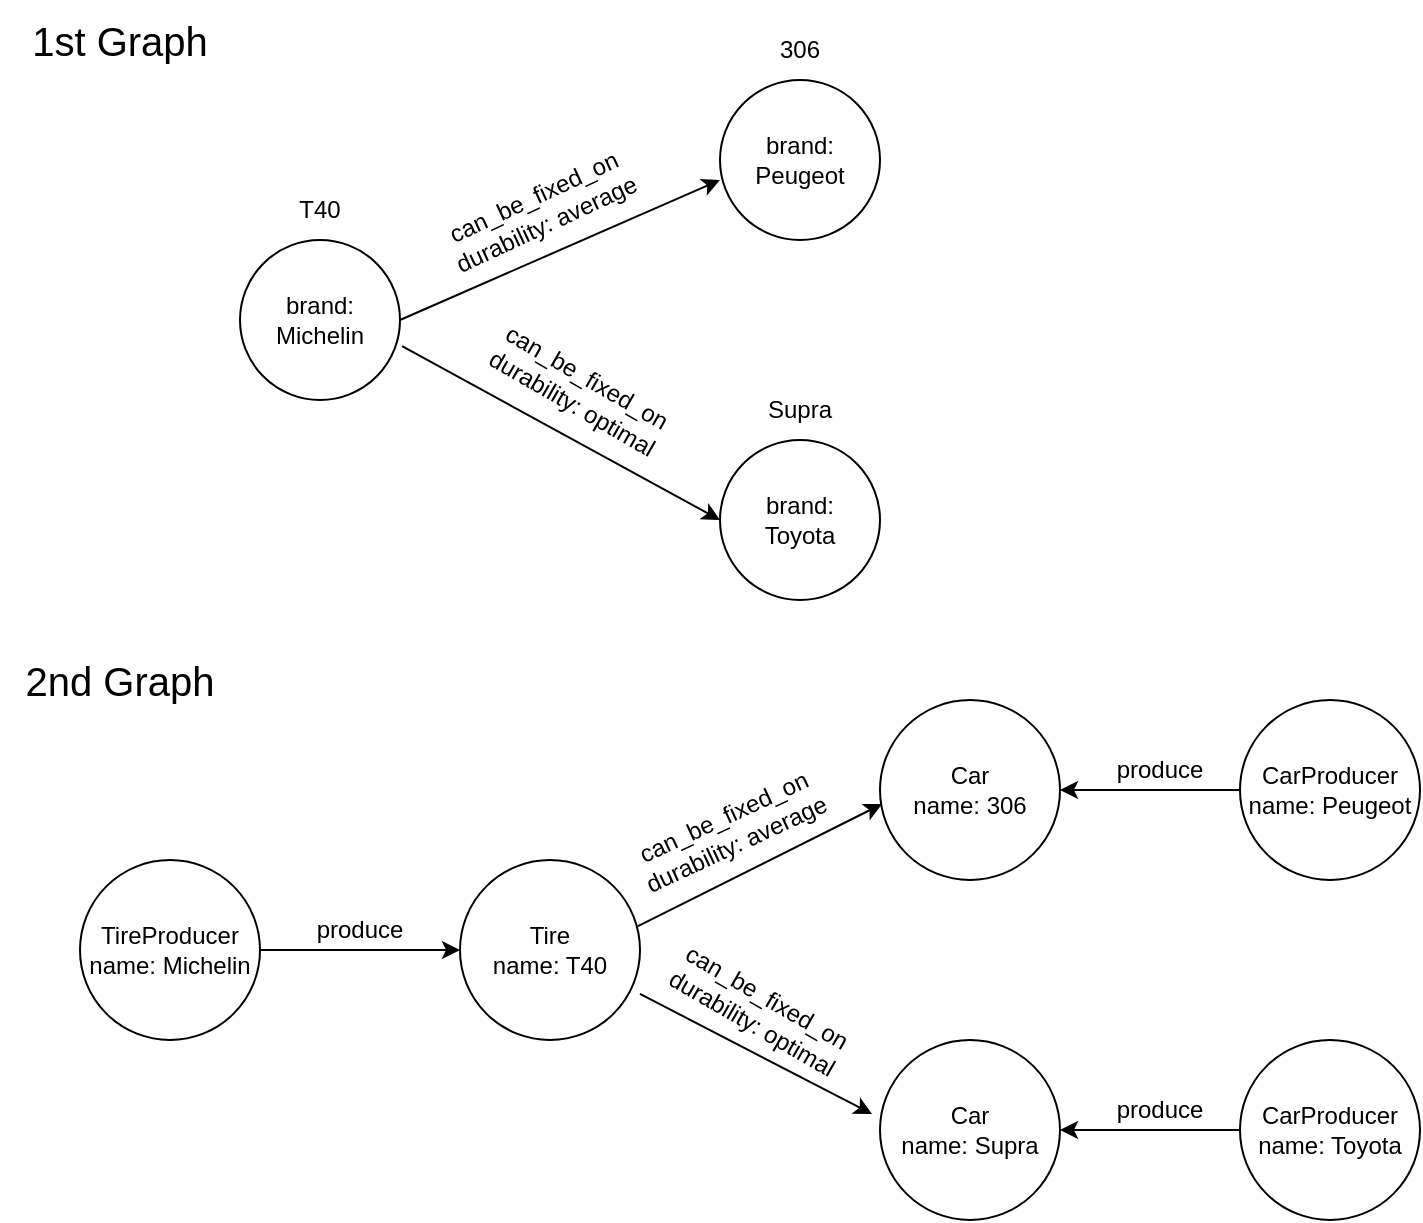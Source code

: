 <mxfile version="21.6.9" type="device">
  <diagram name="Page-1" id="fLC5gNEfovyBax3NuQ09">
    <mxGraphModel dx="1434" dy="758" grid="1" gridSize="10" guides="1" tooltips="1" connect="1" arrows="1" fold="1" page="1" pageScale="1" pageWidth="850" pageHeight="1100" math="0" shadow="0">
      <root>
        <mxCell id="0" />
        <mxCell id="1" parent="0" />
        <mxCell id="fAcx_sOMQ3o1fbbFm54X-1" value="brand:&lt;br&gt;Michelin" style="ellipse;whiteSpace=wrap;html=1;aspect=fixed;" vertex="1" parent="1">
          <mxGeometry x="120" y="120" width="80" height="80" as="geometry" />
        </mxCell>
        <mxCell id="fAcx_sOMQ3o1fbbFm54X-3" value="T40" style="text;html=1;strokeColor=none;fillColor=none;align=center;verticalAlign=middle;whiteSpace=wrap;rounded=0;" vertex="1" parent="1">
          <mxGeometry x="130" y="90" width="60" height="30" as="geometry" />
        </mxCell>
        <mxCell id="fAcx_sOMQ3o1fbbFm54X-5" value="brand:&lt;br&gt;Peugeot" style="ellipse;whiteSpace=wrap;html=1;aspect=fixed;" vertex="1" parent="1">
          <mxGeometry x="360" y="40" width="80" height="80" as="geometry" />
        </mxCell>
        <mxCell id="fAcx_sOMQ3o1fbbFm54X-7" value="can_be_fixed_on&lt;br&gt;durability: average" style="text;html=1;strokeColor=none;fillColor=none;align=center;verticalAlign=middle;whiteSpace=wrap;rounded=0;rotation=-25;" vertex="1" parent="1">
          <mxGeometry x="210" y="90" width="120" height="30" as="geometry" />
        </mxCell>
        <mxCell id="fAcx_sOMQ3o1fbbFm54X-10" value="306" style="text;html=1;strokeColor=none;fillColor=none;align=center;verticalAlign=middle;whiteSpace=wrap;rounded=0;" vertex="1" parent="1">
          <mxGeometry x="370" y="10" width="60" height="30" as="geometry" />
        </mxCell>
        <mxCell id="fAcx_sOMQ3o1fbbFm54X-11" value="can_be_fixed_on&lt;br&gt;durability: optimal" style="text;html=1;strokeColor=none;fillColor=none;align=center;verticalAlign=middle;whiteSpace=wrap;rounded=0;rotation=30;" vertex="1" parent="1">
          <mxGeometry x="230" y="180" width="120" height="30" as="geometry" />
        </mxCell>
        <mxCell id="fAcx_sOMQ3o1fbbFm54X-12" value="brand:&lt;br&gt;Toyota" style="ellipse;whiteSpace=wrap;html=1;aspect=fixed;" vertex="1" parent="1">
          <mxGeometry x="360" y="220" width="80" height="80" as="geometry" />
        </mxCell>
        <mxCell id="fAcx_sOMQ3o1fbbFm54X-13" value="Supra" style="text;html=1;strokeColor=none;fillColor=none;align=center;verticalAlign=middle;whiteSpace=wrap;rounded=0;" vertex="1" parent="1">
          <mxGeometry x="370" y="190" width="60" height="30" as="geometry" />
        </mxCell>
        <mxCell id="fAcx_sOMQ3o1fbbFm54X-14" value="" style="endArrow=classic;html=1;rounded=0;exitX=1;exitY=0.5;exitDx=0;exitDy=0;" edge="1" parent="1" source="fAcx_sOMQ3o1fbbFm54X-1">
          <mxGeometry width="50" height="50" relative="1" as="geometry">
            <mxPoint x="240" y="190" as="sourcePoint" />
            <mxPoint x="360" y="90" as="targetPoint" />
          </mxGeometry>
        </mxCell>
        <mxCell id="fAcx_sOMQ3o1fbbFm54X-15" value="" style="endArrow=classic;html=1;rounded=0;entryX=0;entryY=0.5;entryDx=0;entryDy=0;exitX=1.013;exitY=0.663;exitDx=0;exitDy=0;exitPerimeter=0;" edge="1" parent="1" source="fAcx_sOMQ3o1fbbFm54X-1" target="fAcx_sOMQ3o1fbbFm54X-12">
          <mxGeometry width="50" height="50" relative="1" as="geometry">
            <mxPoint x="230" y="260" as="sourcePoint" />
            <mxPoint x="280" y="210" as="targetPoint" />
          </mxGeometry>
        </mxCell>
        <mxCell id="fAcx_sOMQ3o1fbbFm54X-16" value="1st Graph" style="text;html=1;strokeColor=none;fillColor=none;align=center;verticalAlign=middle;whiteSpace=wrap;rounded=0;fontSize=20;" vertex="1" parent="1">
          <mxGeometry width="120" height="40" as="geometry" />
        </mxCell>
        <mxCell id="fAcx_sOMQ3o1fbbFm54X-17" value="2nd Graph" style="text;html=1;strokeColor=none;fillColor=none;align=center;verticalAlign=middle;whiteSpace=wrap;rounded=0;fontSize=20;" vertex="1" parent="1">
          <mxGeometry x="10" y="320" width="100" height="40" as="geometry" />
        </mxCell>
        <mxCell id="fAcx_sOMQ3o1fbbFm54X-18" value="TireProducer&lt;br&gt;name: Michelin" style="ellipse;whiteSpace=wrap;html=1;aspect=fixed;" vertex="1" parent="1">
          <mxGeometry x="40" y="430" width="90" height="90" as="geometry" />
        </mxCell>
        <mxCell id="fAcx_sOMQ3o1fbbFm54X-20" value="produce" style="text;html=1;strokeColor=none;fillColor=none;align=center;verticalAlign=middle;whiteSpace=wrap;rounded=0;" vertex="1" parent="1">
          <mxGeometry x="150" y="450" width="60" height="30" as="geometry" />
        </mxCell>
        <mxCell id="fAcx_sOMQ3o1fbbFm54X-21" value="Tire&lt;br&gt;name: T40" style="ellipse;whiteSpace=wrap;html=1;aspect=fixed;" vertex="1" parent="1">
          <mxGeometry x="230" y="430" width="90" height="90" as="geometry" />
        </mxCell>
        <mxCell id="fAcx_sOMQ3o1fbbFm54X-22" value="" style="endArrow=classic;html=1;rounded=0;entryX=0;entryY=0.5;entryDx=0;entryDy=0;exitX=1;exitY=0.5;exitDx=0;exitDy=0;" edge="1" parent="1" source="fAcx_sOMQ3o1fbbFm54X-18" target="fAcx_sOMQ3o1fbbFm54X-21">
          <mxGeometry width="50" height="50" relative="1" as="geometry">
            <mxPoint x="180" y="510" as="sourcePoint" />
            <mxPoint x="230" y="460" as="targetPoint" />
          </mxGeometry>
        </mxCell>
        <mxCell id="fAcx_sOMQ3o1fbbFm54X-23" value="Car&lt;br&gt;name: 306" style="ellipse;whiteSpace=wrap;html=1;aspect=fixed;" vertex="1" parent="1">
          <mxGeometry x="440" y="350" width="90" height="90" as="geometry" />
        </mxCell>
        <mxCell id="fAcx_sOMQ3o1fbbFm54X-24" value="Car&lt;br&gt;name: Supra" style="ellipse;whiteSpace=wrap;html=1;aspect=fixed;" vertex="1" parent="1">
          <mxGeometry x="440" y="520" width="90" height="90" as="geometry" />
        </mxCell>
        <mxCell id="fAcx_sOMQ3o1fbbFm54X-25" value="CarProducer&lt;br&gt;name: Peugeot" style="ellipse;whiteSpace=wrap;html=1;aspect=fixed;" vertex="1" parent="1">
          <mxGeometry x="620" y="350" width="90" height="90" as="geometry" />
        </mxCell>
        <mxCell id="fAcx_sOMQ3o1fbbFm54X-26" value="CarProducer&lt;br&gt;name: Toyota" style="ellipse;whiteSpace=wrap;html=1;aspect=fixed;" vertex="1" parent="1">
          <mxGeometry x="620" y="520" width="90" height="90" as="geometry" />
        </mxCell>
        <mxCell id="fAcx_sOMQ3o1fbbFm54X-27" value="can_be_fixed_on&lt;br&gt;durability: average" style="text;html=1;strokeColor=none;fillColor=none;align=center;verticalAlign=middle;whiteSpace=wrap;rounded=0;rotation=-25;" vertex="1" parent="1">
          <mxGeometry x="305" y="400" width="120" height="30" as="geometry" />
        </mxCell>
        <mxCell id="fAcx_sOMQ3o1fbbFm54X-28" value="can_be_fixed_on&lt;br&gt;durability: optimal" style="text;html=1;strokeColor=none;fillColor=none;align=center;verticalAlign=middle;whiteSpace=wrap;rounded=0;rotation=30;" vertex="1" parent="1">
          <mxGeometry x="320" y="490" width="120" height="30" as="geometry" />
        </mxCell>
        <mxCell id="fAcx_sOMQ3o1fbbFm54X-29" value="" style="endArrow=classic;html=1;rounded=0;entryX=0.011;entryY=0.578;entryDx=0;entryDy=0;entryPerimeter=0;exitX=0.989;exitY=0.367;exitDx=0;exitDy=0;exitPerimeter=0;" edge="1" parent="1" source="fAcx_sOMQ3o1fbbFm54X-21" target="fAcx_sOMQ3o1fbbFm54X-23">
          <mxGeometry width="50" height="50" relative="1" as="geometry">
            <mxPoint x="360" y="470" as="sourcePoint" />
            <mxPoint x="410" y="420" as="targetPoint" />
          </mxGeometry>
        </mxCell>
        <mxCell id="fAcx_sOMQ3o1fbbFm54X-30" value="" style="endArrow=classic;html=1;rounded=0;entryX=-0.044;entryY=0.411;entryDx=0;entryDy=0;entryPerimeter=0;exitX=1;exitY=0.744;exitDx=0;exitDy=0;exitPerimeter=0;" edge="1" parent="1" source="fAcx_sOMQ3o1fbbFm54X-21" target="fAcx_sOMQ3o1fbbFm54X-24">
          <mxGeometry width="50" height="50" relative="1" as="geometry">
            <mxPoint x="330" y="600" as="sourcePoint" />
            <mxPoint x="380" y="550" as="targetPoint" />
          </mxGeometry>
        </mxCell>
        <mxCell id="fAcx_sOMQ3o1fbbFm54X-31" value="" style="endArrow=classic;html=1;rounded=0;exitX=0;exitY=0.5;exitDx=0;exitDy=0;entryX=1;entryY=0.5;entryDx=0;entryDy=0;" edge="1" parent="1" source="fAcx_sOMQ3o1fbbFm54X-25" target="fAcx_sOMQ3o1fbbFm54X-23">
          <mxGeometry width="50" height="50" relative="1" as="geometry">
            <mxPoint x="550" y="410" as="sourcePoint" />
            <mxPoint x="600" y="360" as="targetPoint" />
          </mxGeometry>
        </mxCell>
        <mxCell id="fAcx_sOMQ3o1fbbFm54X-32" value="" style="endArrow=classic;html=1;rounded=0;exitX=0;exitY=0.5;exitDx=0;exitDy=0;entryX=1;entryY=0.5;entryDx=0;entryDy=0;" edge="1" parent="1" source="fAcx_sOMQ3o1fbbFm54X-26" target="fAcx_sOMQ3o1fbbFm54X-24">
          <mxGeometry width="50" height="50" relative="1" as="geometry">
            <mxPoint x="550" y="590" as="sourcePoint" />
            <mxPoint x="590" y="540" as="targetPoint" />
          </mxGeometry>
        </mxCell>
        <mxCell id="fAcx_sOMQ3o1fbbFm54X-33" value="produce" style="text;html=1;strokeColor=none;fillColor=none;align=center;verticalAlign=middle;whiteSpace=wrap;rounded=0;" vertex="1" parent="1">
          <mxGeometry x="550" y="370" width="60" height="30" as="geometry" />
        </mxCell>
        <mxCell id="fAcx_sOMQ3o1fbbFm54X-34" value="produce" style="text;html=1;strokeColor=none;fillColor=none;align=center;verticalAlign=middle;whiteSpace=wrap;rounded=0;" vertex="1" parent="1">
          <mxGeometry x="550" y="540" width="60" height="30" as="geometry" />
        </mxCell>
      </root>
    </mxGraphModel>
  </diagram>
</mxfile>
